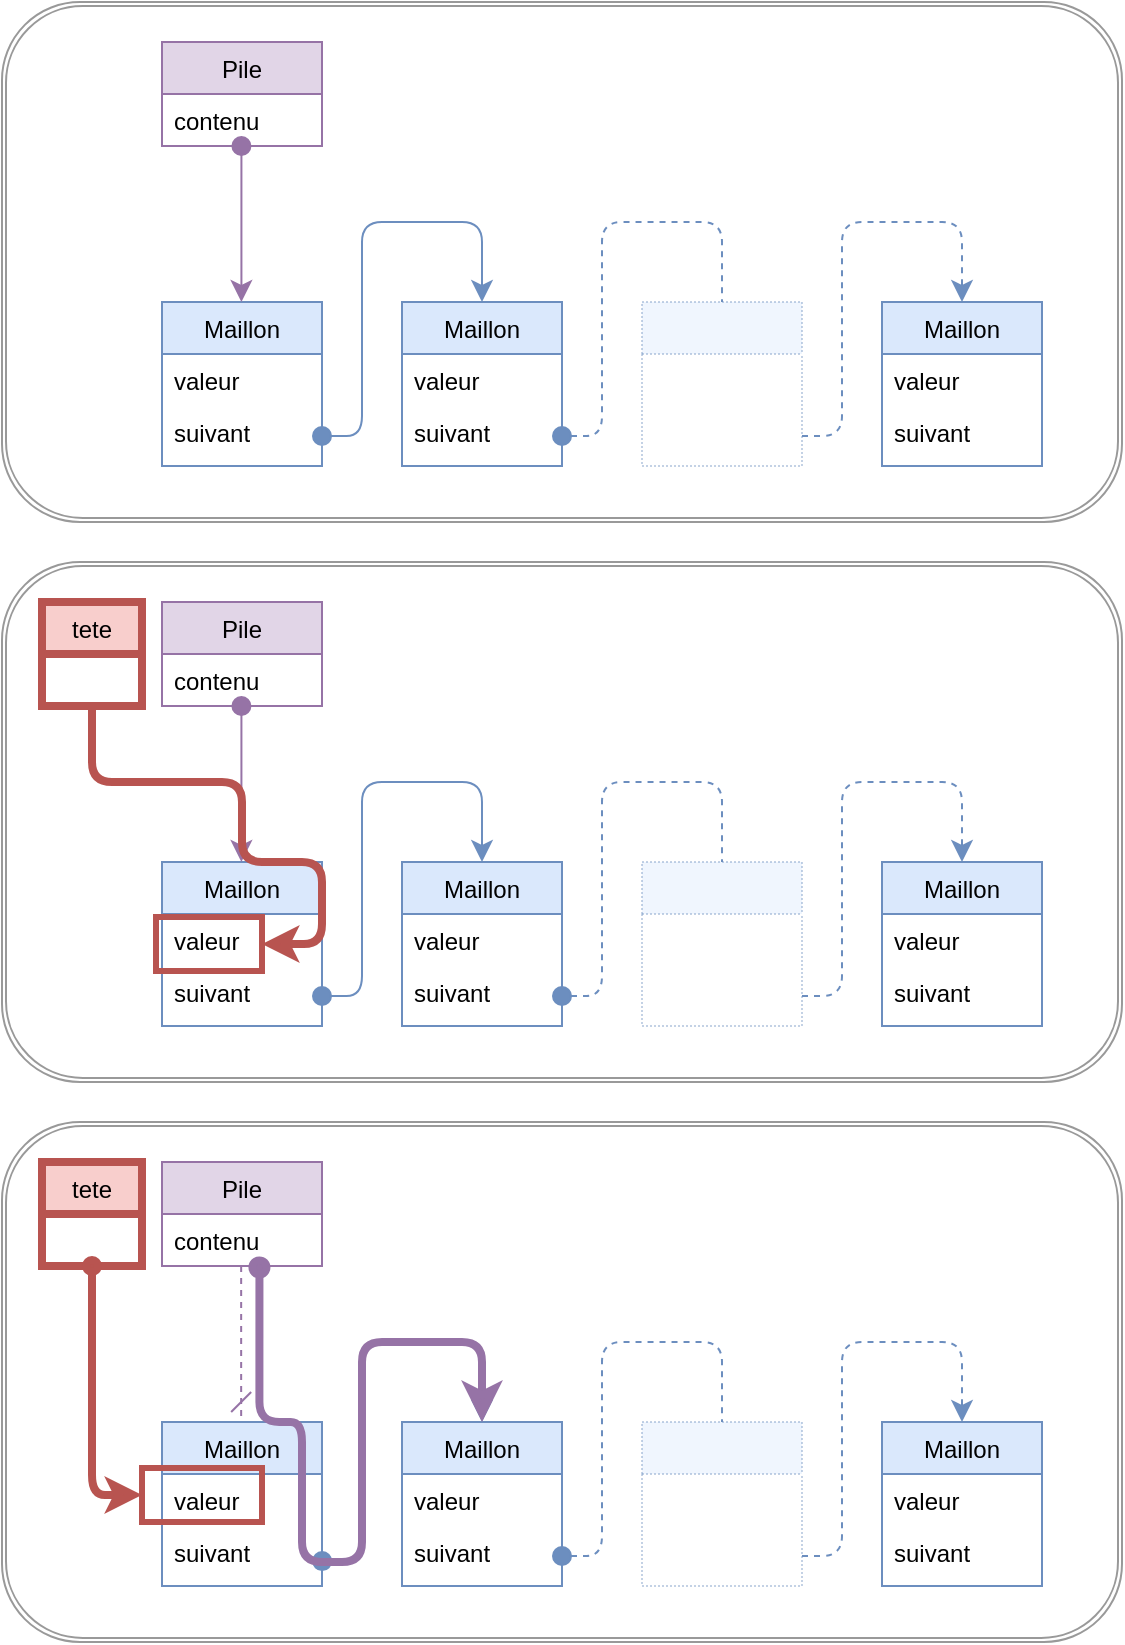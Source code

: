 <mxfile scale="4" border="0">
    <diagram id="FWAlGNCw6BGj7KkhiCSa" name="Page-1">
        <mxGraphModel dx="1532" dy="1580" grid="1" gridSize="10" guides="1" tooltips="1" connect="1" arrows="1" fold="1" page="1" pageScale="1" pageWidth="583" pageHeight="827" math="0" shadow="0">
            <root>
                <mxCell id="0"/>
                <mxCell id="1" parent="0"/>
                <mxCell id="146" value="" style="shape=ext;double=1;rounded=1;whiteSpace=wrap;html=1;strokeColor=#000000;strokeWidth=1;verticalAlign=middle;opacity=40;" parent="1" vertex="1">
                    <mxGeometry x="80" y="-20" width="560" height="260" as="geometry"/>
                </mxCell>
                <mxCell id="4" value="Maillon" style="swimlane;fontStyle=0;childLayout=stackLayout;horizontal=1;startSize=26;horizontalStack=0;resizeParent=1;resizeParentMax=0;resizeLast=0;collapsible=1;marginBottom=0;fillColor=#dae8fc;strokeColor=#6c8ebf;" parent="1" vertex="1">
                    <mxGeometry x="160" y="130" width="80" height="82" as="geometry"/>
                </mxCell>
                <mxCell id="5" value="valeur" style="text;strokeColor=none;fillColor=none;align=left;verticalAlign=top;spacingLeft=4;spacingRight=4;overflow=hidden;rotatable=0;points=[[0,0.5],[1,0.5]];portConstraint=eastwest;" parent="4" vertex="1">
                    <mxGeometry y="26" width="80" height="26" as="geometry"/>
                </mxCell>
                <mxCell id="6" value="suivant" style="text;strokeColor=none;fillColor=none;align=left;verticalAlign=top;spacingLeft=4;spacingRight=4;overflow=hidden;rotatable=0;points=[[0,0.5],[1,0.5]];portConstraint=eastwest;" parent="4" vertex="1">
                    <mxGeometry y="52" width="80" height="30" as="geometry"/>
                </mxCell>
                <mxCell id="10" value="Maillon" style="swimlane;fontStyle=0;childLayout=stackLayout;horizontal=1;startSize=26;horizontalStack=0;resizeParent=1;resizeParentMax=0;resizeLast=0;collapsible=1;marginBottom=0;fillColor=#dae8fc;strokeColor=#6c8ebf;" parent="1" vertex="1">
                    <mxGeometry x="280" y="130" width="80" height="82" as="geometry"/>
                </mxCell>
                <mxCell id="11" value="valeur" style="text;strokeColor=none;fillColor=none;align=left;verticalAlign=top;spacingLeft=4;spacingRight=4;overflow=hidden;rotatable=0;points=[[0,0.5],[1,0.5]];portConstraint=eastwest;" parent="10" vertex="1">
                    <mxGeometry y="26" width="80" height="26" as="geometry"/>
                </mxCell>
                <mxCell id="12" value="suivant" style="text;strokeColor=none;fillColor=none;align=left;verticalAlign=top;spacingLeft=4;spacingRight=4;overflow=hidden;rotatable=0;points=[[0,0.5],[1,0.5]];portConstraint=eastwest;" parent="10" vertex="1">
                    <mxGeometry y="52" width="80" height="30" as="geometry"/>
                </mxCell>
                <mxCell id="16" value="Maillon" style="swimlane;fontStyle=0;childLayout=stackLayout;horizontal=1;startSize=26;horizontalStack=0;resizeParent=1;resizeParentMax=0;resizeLast=0;collapsible=1;marginBottom=0;fillColor=#dae8fc;strokeColor=#6c8ebf;" parent="1" vertex="1">
                    <mxGeometry x="520" y="130" width="80" height="82" as="geometry"/>
                </mxCell>
                <mxCell id="17" value="valeur" style="text;strokeColor=none;fillColor=none;align=left;verticalAlign=top;spacingLeft=4;spacingRight=4;overflow=hidden;rotatable=0;points=[[0,0.5],[1,0.5]];portConstraint=eastwest;" parent="16" vertex="1">
                    <mxGeometry y="26" width="80" height="26" as="geometry"/>
                </mxCell>
                <mxCell id="18" value="suivant" style="text;strokeColor=none;fillColor=none;align=left;verticalAlign=top;spacingLeft=4;spacingRight=4;overflow=hidden;rotatable=0;points=[[0,0.5],[1,0.5]];portConstraint=eastwest;" parent="16" vertex="1">
                    <mxGeometry y="52" width="80" height="30" as="geometry"/>
                </mxCell>
                <mxCell id="22" style="edgeStyle=orthogonalEdgeStyle;html=1;exitX=1;exitY=0.5;exitDx=0;exitDy=0;entryX=0.5;entryY=0;entryDx=0;entryDy=0;startArrow=oval;startFill=1;startSize=9;endSize=8;fillColor=#dae8fc;strokeColor=#6c8ebf;" parent="1" source="6" target="10" edge="1">
                    <mxGeometry relative="1" as="geometry">
                        <Array as="points">
                            <mxPoint x="260" y="197"/>
                            <mxPoint x="260" y="90"/>
                            <mxPoint x="320" y="90"/>
                        </Array>
                    </mxGeometry>
                </mxCell>
                <mxCell id="24" style="edgeStyle=orthogonalEdgeStyle;html=1;exitX=1;exitY=0.5;exitDx=0;exitDy=0;entryX=0.5;entryY=0;entryDx=0;entryDy=0;startArrow=oval;startFill=1;startSize=9;endSize=8;endArrow=none;endFill=0;dashed=1;fillColor=#dae8fc;strokeColor=#6c8ebf;" parent="1" edge="1">
                    <mxGeometry relative="1" as="geometry">
                        <mxPoint x="360" y="197" as="sourcePoint"/>
                        <mxPoint x="440" y="130" as="targetPoint"/>
                        <Array as="points">
                            <mxPoint x="380" y="197"/>
                            <mxPoint x="380" y="90"/>
                            <mxPoint x="440" y="90"/>
                        </Array>
                    </mxGeometry>
                </mxCell>
                <mxCell id="25" style="edgeStyle=orthogonalEdgeStyle;html=1;exitX=1;exitY=0.5;exitDx=0;exitDy=0;entryX=0.5;entryY=0;entryDx=0;entryDy=0;startArrow=none;startFill=0;startSize=9;endSize=8;dashed=1;fillColor=#dae8fc;strokeColor=#6c8ebf;" parent="1" edge="1">
                    <mxGeometry relative="1" as="geometry">
                        <mxPoint x="480" y="197" as="sourcePoint"/>
                        <mxPoint x="560" y="130" as="targetPoint"/>
                        <Array as="points">
                            <mxPoint x="500" y="197"/>
                            <mxPoint x="500" y="90"/>
                            <mxPoint x="560" y="90"/>
                        </Array>
                    </mxGeometry>
                </mxCell>
                <mxCell id="26" value="Pile" style="swimlane;fontStyle=0;childLayout=stackLayout;horizontal=1;startSize=26;horizontalStack=0;resizeParent=1;resizeParentMax=0;resizeLast=0;collapsible=1;marginBottom=0;fillColor=#e1d5e7;strokeColor=#9673a6;" parent="1" vertex="1">
                    <mxGeometry x="160" width="80" height="52" as="geometry"/>
                </mxCell>
                <mxCell id="27" value="contenu" style="text;strokeColor=none;fillColor=none;align=left;verticalAlign=top;spacingLeft=4;spacingRight=4;overflow=hidden;rotatable=0;points=[[0,0.5],[1,0.5]];portConstraint=eastwest;" parent="26" vertex="1">
                    <mxGeometry y="26" width="80" height="26" as="geometry"/>
                </mxCell>
                <mxCell id="76" style="edgeStyle=orthogonalEdgeStyle;html=1;entryX=0.5;entryY=0;entryDx=0;entryDy=0;startArrow=oval;startFill=1;endArrow=classic;endFill=1;startSize=9;endSize=8;fillColor=#e1d5e7;strokeColor=#9673a6;strokeWidth=1;" parent="1" edge="1">
                    <mxGeometry relative="1" as="geometry">
                        <mxPoint x="199.71" y="52" as="sourcePoint"/>
                        <mxPoint x="199.71" y="130" as="targetPoint"/>
                    </mxGeometry>
                </mxCell>
                <mxCell id="80" value="" style="swimlane;fontStyle=0;childLayout=stackLayout;horizontal=1;startSize=26;horizontalStack=0;resizeParent=1;resizeParentMax=0;resizeLast=0;collapsible=1;marginBottom=0;fillColor=#dae8fc;strokeColor=#6c8ebf;dashed=1;dashPattern=1 1;opacity=40;" parent="1" vertex="1">
                    <mxGeometry x="400" y="130" width="80" height="82" as="geometry"/>
                </mxCell>
                <mxCell id="81" value=" " style="text;strokeColor=none;fillColor=none;align=left;verticalAlign=top;spacingLeft=4;spacingRight=4;overflow=hidden;rotatable=0;points=[[0,0.5],[1,0.5]];portConstraint=eastwest;" parent="80" vertex="1">
                    <mxGeometry y="26" width="80" height="26" as="geometry"/>
                </mxCell>
                <mxCell id="82" value=" " style="text;strokeColor=none;fillColor=none;align=left;verticalAlign=top;spacingLeft=4;spacingRight=4;overflow=hidden;rotatable=0;points=[[0,0.5],[1,0.5]];portConstraint=eastwest;" parent="80" vertex="1">
                    <mxGeometry y="52" width="80" height="30" as="geometry"/>
                </mxCell>
                <mxCell id="148" value="" style="shape=ext;double=1;rounded=1;whiteSpace=wrap;html=1;strokeColor=#000000;strokeWidth=1;verticalAlign=middle;opacity=40;" parent="1" vertex="1">
                    <mxGeometry x="80" y="260" width="560" height="260" as="geometry"/>
                </mxCell>
                <mxCell id="149" value="Maillon" style="swimlane;fontStyle=0;childLayout=stackLayout;horizontal=1;startSize=26;horizontalStack=0;resizeParent=1;resizeParentMax=0;resizeLast=0;collapsible=1;marginBottom=0;fillColor=#dae8fc;strokeColor=#6c8ebf;" parent="1" vertex="1">
                    <mxGeometry x="160" y="410" width="80" height="82" as="geometry"/>
                </mxCell>
                <mxCell id="150" value="valeur" style="text;strokeColor=none;fillColor=none;align=left;verticalAlign=top;spacingLeft=4;spacingRight=4;overflow=hidden;rotatable=0;points=[[0,0.5],[1,0.5]];portConstraint=eastwest;" parent="149" vertex="1">
                    <mxGeometry y="26" width="80" height="26" as="geometry"/>
                </mxCell>
                <mxCell id="151" value="suivant" style="text;strokeColor=none;fillColor=none;align=left;verticalAlign=top;spacingLeft=4;spacingRight=4;overflow=hidden;rotatable=0;points=[[0,0.5],[1,0.5]];portConstraint=eastwest;" parent="149" vertex="1">
                    <mxGeometry y="52" width="80" height="30" as="geometry"/>
                </mxCell>
                <mxCell id="152" value="Maillon" style="swimlane;fontStyle=0;childLayout=stackLayout;horizontal=1;startSize=26;horizontalStack=0;resizeParent=1;resizeParentMax=0;resizeLast=0;collapsible=1;marginBottom=0;fillColor=#dae8fc;strokeColor=#6c8ebf;" parent="1" vertex="1">
                    <mxGeometry x="280" y="410" width="80" height="82" as="geometry"/>
                </mxCell>
                <mxCell id="153" value="valeur" style="text;strokeColor=none;fillColor=none;align=left;verticalAlign=top;spacingLeft=4;spacingRight=4;overflow=hidden;rotatable=0;points=[[0,0.5],[1,0.5]];portConstraint=eastwest;" parent="152" vertex="1">
                    <mxGeometry y="26" width="80" height="26" as="geometry"/>
                </mxCell>
                <mxCell id="154" value="suivant" style="text;strokeColor=none;fillColor=none;align=left;verticalAlign=top;spacingLeft=4;spacingRight=4;overflow=hidden;rotatable=0;points=[[0,0.5],[1,0.5]];portConstraint=eastwest;" parent="152" vertex="1">
                    <mxGeometry y="52" width="80" height="30" as="geometry"/>
                </mxCell>
                <mxCell id="155" value="Maillon" style="swimlane;fontStyle=0;childLayout=stackLayout;horizontal=1;startSize=26;horizontalStack=0;resizeParent=1;resizeParentMax=0;resizeLast=0;collapsible=1;marginBottom=0;fillColor=#dae8fc;strokeColor=#6c8ebf;" parent="1" vertex="1">
                    <mxGeometry x="520" y="410" width="80" height="82" as="geometry"/>
                </mxCell>
                <mxCell id="156" value="valeur" style="text;strokeColor=none;fillColor=none;align=left;verticalAlign=top;spacingLeft=4;spacingRight=4;overflow=hidden;rotatable=0;points=[[0,0.5],[1,0.5]];portConstraint=eastwest;" parent="155" vertex="1">
                    <mxGeometry y="26" width="80" height="26" as="geometry"/>
                </mxCell>
                <mxCell id="157" value="suivant" style="text;strokeColor=none;fillColor=none;align=left;verticalAlign=top;spacingLeft=4;spacingRight=4;overflow=hidden;rotatable=0;points=[[0,0.5],[1,0.5]];portConstraint=eastwest;" parent="155" vertex="1">
                    <mxGeometry y="52" width="80" height="30" as="geometry"/>
                </mxCell>
                <mxCell id="158" style="edgeStyle=orthogonalEdgeStyle;html=1;entryX=0.5;entryY=0;entryDx=0;entryDy=0;startArrow=oval;startFill=1;startSize=9;endSize=8;fillColor=#dae8fc;strokeColor=#6c8ebf;exitX=1.001;exitY=0.585;exitDx=0;exitDy=0;exitPerimeter=0;" parent="1" source="151" target="152" edge="1">
                    <mxGeometry relative="1" as="geometry">
                        <Array as="points">
                            <mxPoint x="260" y="480"/>
                            <mxPoint x="260" y="370"/>
                            <mxPoint x="320" y="370"/>
                        </Array>
                        <mxPoint x="240" y="477" as="sourcePoint"/>
                    </mxGeometry>
                </mxCell>
                <mxCell id="159" style="edgeStyle=orthogonalEdgeStyle;html=1;exitX=1;exitY=0.5;exitDx=0;exitDy=0;entryX=0.5;entryY=0;entryDx=0;entryDy=0;startArrow=oval;startFill=1;startSize=9;endSize=8;endArrow=none;endFill=0;dashed=1;fillColor=#dae8fc;strokeColor=#6c8ebf;" parent="1" edge="1">
                    <mxGeometry relative="1" as="geometry">
                        <mxPoint x="360" y="477" as="sourcePoint"/>
                        <mxPoint x="440" y="410" as="targetPoint"/>
                        <Array as="points">
                            <mxPoint x="380" y="477"/>
                            <mxPoint x="380" y="370"/>
                            <mxPoint x="440" y="370"/>
                        </Array>
                    </mxGeometry>
                </mxCell>
                <mxCell id="160" style="edgeStyle=orthogonalEdgeStyle;html=1;exitX=1;exitY=0.5;exitDx=0;exitDy=0;entryX=0.5;entryY=0;entryDx=0;entryDy=0;startArrow=none;startFill=0;startSize=9;endSize=8;dashed=1;fillColor=#dae8fc;strokeColor=#6c8ebf;" parent="1" edge="1">
                    <mxGeometry relative="1" as="geometry">
                        <mxPoint x="480" y="477" as="sourcePoint"/>
                        <mxPoint x="560" y="410" as="targetPoint"/>
                        <Array as="points">
                            <mxPoint x="500" y="477"/>
                            <mxPoint x="500" y="370"/>
                            <mxPoint x="560" y="370"/>
                        </Array>
                    </mxGeometry>
                </mxCell>
                <mxCell id="161" value="Pile" style="swimlane;fontStyle=0;childLayout=stackLayout;horizontal=1;startSize=26;horizontalStack=0;resizeParent=1;resizeParentMax=0;resizeLast=0;collapsible=1;marginBottom=0;fillColor=#e1d5e7;strokeColor=#9673a6;" parent="1" vertex="1">
                    <mxGeometry x="160" y="280" width="80" height="52" as="geometry"/>
                </mxCell>
                <mxCell id="162" value="contenu" style="text;strokeColor=none;fillColor=none;align=left;verticalAlign=top;spacingLeft=4;spacingRight=4;overflow=hidden;rotatable=0;points=[[0,0.5],[1,0.5]];portConstraint=eastwest;" parent="161" vertex="1">
                    <mxGeometry y="26" width="80" height="26" as="geometry"/>
                </mxCell>
                <mxCell id="163" style="edgeStyle=orthogonalEdgeStyle;html=1;startArrow=oval;startFill=1;endArrow=classic;endFill=1;startSize=7;endSize=8;fillColor=#e1d5e7;strokeColor=#9673a6;strokeWidth=4;entryX=0.5;entryY=0;entryDx=0;entryDy=0;exitX=0.609;exitY=1.027;exitDx=0;exitDy=0;exitPerimeter=0;" parent="1" edge="1" target="152" source="162">
                    <mxGeometry relative="1" as="geometry">
                        <mxPoint x="220" y="332" as="sourcePoint"/>
                        <mxPoint x="310" y="370" as="targetPoint"/>
                        <Array as="points">
                            <mxPoint x="209" y="410"/>
                            <mxPoint x="230" y="410"/>
                            <mxPoint x="230" y="480"/>
                            <mxPoint x="260" y="480"/>
                            <mxPoint x="260" y="370"/>
                            <mxPoint x="320" y="370"/>
                        </Array>
                    </mxGeometry>
                </mxCell>
                <mxCell id="164" value="" style="swimlane;fontStyle=0;childLayout=stackLayout;horizontal=1;startSize=26;horizontalStack=0;resizeParent=1;resizeParentMax=0;resizeLast=0;collapsible=1;marginBottom=0;fillColor=#dae8fc;strokeColor=#6c8ebf;dashed=1;dashPattern=1 1;opacity=40;" parent="1" vertex="1">
                    <mxGeometry x="400" y="410" width="80" height="82" as="geometry"/>
                </mxCell>
                <mxCell id="165" value=" " style="text;strokeColor=none;fillColor=none;align=left;verticalAlign=top;spacingLeft=4;spacingRight=4;overflow=hidden;rotatable=0;points=[[0,0.5],[1,0.5]];portConstraint=eastwest;" parent="164" vertex="1">
                    <mxGeometry y="26" width="80" height="26" as="geometry"/>
                </mxCell>
                <mxCell id="166" value=" " style="text;strokeColor=none;fillColor=none;align=left;verticalAlign=top;spacingLeft=4;spacingRight=4;overflow=hidden;rotatable=0;points=[[0,0.5],[1,0.5]];portConstraint=eastwest;" parent="164" vertex="1">
                    <mxGeometry y="52" width="80" height="30" as="geometry"/>
                </mxCell>
                <mxCell id="167" value="tete" style="swimlane;fontStyle=0;childLayout=stackLayout;horizontal=1;startSize=26;horizontalStack=0;resizeParent=1;resizeParentMax=0;resizeLast=0;collapsible=1;marginBottom=0;fillColor=#f8cecc;strokeColor=#b85450;strokeWidth=4;" vertex="1" parent="1">
                    <mxGeometry x="100" width="50" height="52" as="geometry"/>
                </mxCell>
                <mxCell id="168" value="" style="rounded=0;whiteSpace=wrap;html=1;strokeColor=#b85450;fillColor=none;strokeWidth=3;" vertex="1" parent="1">
                    <mxGeometry x="157" y="157.5" width="53" height="27" as="geometry"/>
                </mxCell>
                <mxCell id="171" value="" style="shape=ext;double=1;rounded=1;whiteSpace=wrap;html=1;strokeColor=#000000;strokeWidth=1;verticalAlign=middle;opacity=40;" vertex="1" parent="1">
                    <mxGeometry x="80" y="-300" width="560" height="260" as="geometry"/>
                </mxCell>
                <mxCell id="172" value="Maillon" style="swimlane;fontStyle=0;childLayout=stackLayout;horizontal=1;startSize=26;horizontalStack=0;resizeParent=1;resizeParentMax=0;resizeLast=0;collapsible=1;marginBottom=0;fillColor=#dae8fc;strokeColor=#6c8ebf;" vertex="1" parent="1">
                    <mxGeometry x="160" y="-150" width="80" height="82" as="geometry"/>
                </mxCell>
                <mxCell id="173" value="valeur" style="text;strokeColor=none;fillColor=none;align=left;verticalAlign=top;spacingLeft=4;spacingRight=4;overflow=hidden;rotatable=0;points=[[0,0.5],[1,0.5]];portConstraint=eastwest;" vertex="1" parent="172">
                    <mxGeometry y="26" width="80" height="26" as="geometry"/>
                </mxCell>
                <mxCell id="174" value="suivant" style="text;strokeColor=none;fillColor=none;align=left;verticalAlign=top;spacingLeft=4;spacingRight=4;overflow=hidden;rotatable=0;points=[[0,0.5],[1,0.5]];portConstraint=eastwest;" vertex="1" parent="172">
                    <mxGeometry y="52" width="80" height="30" as="geometry"/>
                </mxCell>
                <mxCell id="175" value="Maillon" style="swimlane;fontStyle=0;childLayout=stackLayout;horizontal=1;startSize=26;horizontalStack=0;resizeParent=1;resizeParentMax=0;resizeLast=0;collapsible=1;marginBottom=0;fillColor=#dae8fc;strokeColor=#6c8ebf;" vertex="1" parent="1">
                    <mxGeometry x="280" y="-150" width="80" height="82" as="geometry"/>
                </mxCell>
                <mxCell id="176" value="valeur" style="text;strokeColor=none;fillColor=none;align=left;verticalAlign=top;spacingLeft=4;spacingRight=4;overflow=hidden;rotatable=0;points=[[0,0.5],[1,0.5]];portConstraint=eastwest;" vertex="1" parent="175">
                    <mxGeometry y="26" width="80" height="26" as="geometry"/>
                </mxCell>
                <mxCell id="177" value="suivant" style="text;strokeColor=none;fillColor=none;align=left;verticalAlign=top;spacingLeft=4;spacingRight=4;overflow=hidden;rotatable=0;points=[[0,0.5],[1,0.5]];portConstraint=eastwest;" vertex="1" parent="175">
                    <mxGeometry y="52" width="80" height="30" as="geometry"/>
                </mxCell>
                <mxCell id="178" value="Maillon" style="swimlane;fontStyle=0;childLayout=stackLayout;horizontal=1;startSize=26;horizontalStack=0;resizeParent=1;resizeParentMax=0;resizeLast=0;collapsible=1;marginBottom=0;fillColor=#dae8fc;strokeColor=#6c8ebf;" vertex="1" parent="1">
                    <mxGeometry x="520" y="-150" width="80" height="82" as="geometry"/>
                </mxCell>
                <mxCell id="179" value="valeur" style="text;strokeColor=none;fillColor=none;align=left;verticalAlign=top;spacingLeft=4;spacingRight=4;overflow=hidden;rotatable=0;points=[[0,0.5],[1,0.5]];portConstraint=eastwest;" vertex="1" parent="178">
                    <mxGeometry y="26" width="80" height="26" as="geometry"/>
                </mxCell>
                <mxCell id="180" value="suivant" style="text;strokeColor=none;fillColor=none;align=left;verticalAlign=top;spacingLeft=4;spacingRight=4;overflow=hidden;rotatable=0;points=[[0,0.5],[1,0.5]];portConstraint=eastwest;" vertex="1" parent="178">
                    <mxGeometry y="52" width="80" height="30" as="geometry"/>
                </mxCell>
                <mxCell id="181" style="edgeStyle=orthogonalEdgeStyle;html=1;exitX=1;exitY=0.5;exitDx=0;exitDy=0;entryX=0.5;entryY=0;entryDx=0;entryDy=0;startArrow=oval;startFill=1;startSize=9;endSize=8;fillColor=#dae8fc;strokeColor=#6c8ebf;" edge="1" parent="1" source="174" target="175">
                    <mxGeometry relative="1" as="geometry">
                        <Array as="points">
                            <mxPoint x="260" y="-83"/>
                            <mxPoint x="260" y="-190"/>
                            <mxPoint x="320" y="-190"/>
                        </Array>
                    </mxGeometry>
                </mxCell>
                <mxCell id="182" style="edgeStyle=orthogonalEdgeStyle;html=1;exitX=1;exitY=0.5;exitDx=0;exitDy=0;entryX=0.5;entryY=0;entryDx=0;entryDy=0;startArrow=oval;startFill=1;startSize=9;endSize=8;endArrow=none;endFill=0;dashed=1;fillColor=#dae8fc;strokeColor=#6c8ebf;" edge="1" parent="1">
                    <mxGeometry relative="1" as="geometry">
                        <mxPoint x="360" y="-83" as="sourcePoint"/>
                        <mxPoint x="440" y="-150" as="targetPoint"/>
                        <Array as="points">
                            <mxPoint x="380" y="-83"/>
                            <mxPoint x="380" y="-190"/>
                            <mxPoint x="440" y="-190"/>
                        </Array>
                    </mxGeometry>
                </mxCell>
                <mxCell id="183" style="edgeStyle=orthogonalEdgeStyle;html=1;exitX=1;exitY=0.5;exitDx=0;exitDy=0;entryX=0.5;entryY=0;entryDx=0;entryDy=0;startArrow=none;startFill=0;startSize=9;endSize=8;dashed=1;fillColor=#dae8fc;strokeColor=#6c8ebf;" edge="1" parent="1">
                    <mxGeometry relative="1" as="geometry">
                        <mxPoint x="480" y="-83" as="sourcePoint"/>
                        <mxPoint x="560" y="-150" as="targetPoint"/>
                        <Array as="points">
                            <mxPoint x="500" y="-83"/>
                            <mxPoint x="500" y="-190"/>
                            <mxPoint x="560" y="-190"/>
                        </Array>
                    </mxGeometry>
                </mxCell>
                <mxCell id="184" value="Pile" style="swimlane;fontStyle=0;childLayout=stackLayout;horizontal=1;startSize=26;horizontalStack=0;resizeParent=1;resizeParentMax=0;resizeLast=0;collapsible=1;marginBottom=0;fillColor=#e1d5e7;strokeColor=#9673a6;" vertex="1" parent="1">
                    <mxGeometry x="160" y="-280" width="80" height="52" as="geometry"/>
                </mxCell>
                <mxCell id="185" value="contenu" style="text;strokeColor=none;fillColor=none;align=left;verticalAlign=top;spacingLeft=4;spacingRight=4;overflow=hidden;rotatable=0;points=[[0,0.5],[1,0.5]];portConstraint=eastwest;" vertex="1" parent="184">
                    <mxGeometry y="26" width="80" height="26" as="geometry"/>
                </mxCell>
                <mxCell id="186" style="edgeStyle=orthogonalEdgeStyle;html=1;entryX=0.5;entryY=0;entryDx=0;entryDy=0;startArrow=oval;startFill=1;endArrow=classic;endFill=1;startSize=9;endSize=8;fillColor=#e1d5e7;strokeColor=#9673a6;strokeWidth=1;" edge="1" parent="1">
                    <mxGeometry relative="1" as="geometry">
                        <mxPoint x="199.71" y="-228" as="sourcePoint"/>
                        <mxPoint x="199.71" y="-150" as="targetPoint"/>
                    </mxGeometry>
                </mxCell>
                <mxCell id="187" value="" style="swimlane;fontStyle=0;childLayout=stackLayout;horizontal=1;startSize=26;horizontalStack=0;resizeParent=1;resizeParentMax=0;resizeLast=0;collapsible=1;marginBottom=0;fillColor=#dae8fc;strokeColor=#6c8ebf;dashed=1;dashPattern=1 1;opacity=40;" vertex="1" parent="1">
                    <mxGeometry x="400" y="-150" width="80" height="82" as="geometry"/>
                </mxCell>
                <mxCell id="188" value=" " style="text;strokeColor=none;fillColor=none;align=left;verticalAlign=top;spacingLeft=4;spacingRight=4;overflow=hidden;rotatable=0;points=[[0,0.5],[1,0.5]];portConstraint=eastwest;" vertex="1" parent="187">
                    <mxGeometry y="26" width="80" height="26" as="geometry"/>
                </mxCell>
                <mxCell id="189" value=" " style="text;strokeColor=none;fillColor=none;align=left;verticalAlign=top;spacingLeft=4;spacingRight=4;overflow=hidden;rotatable=0;points=[[0,0.5],[1,0.5]];portConstraint=eastwest;" vertex="1" parent="187">
                    <mxGeometry y="52" width="80" height="30" as="geometry"/>
                </mxCell>
                <mxCell id="210" value="tete" style="swimlane;fontStyle=0;childLayout=stackLayout;horizontal=1;startSize=26;horizontalStack=0;resizeParent=1;resizeParentMax=0;resizeLast=0;collapsible=1;marginBottom=0;fillColor=#f8cecc;strokeColor=#b85450;strokeWidth=4;" vertex="1" parent="1">
                    <mxGeometry x="100" y="280" width="50" height="52" as="geometry"/>
                </mxCell>
                <mxCell id="211" value="" style="rounded=0;whiteSpace=wrap;html=1;strokeColor=#b85450;fillColor=none;strokeWidth=3;" vertex="1" parent="1">
                    <mxGeometry x="150" y="433" width="60" height="27" as="geometry"/>
                </mxCell>
                <mxCell id="212" style="edgeStyle=orthogonalEdgeStyle;html=1;entryX=0;entryY=0.5;entryDx=0;entryDy=0;strokeWidth=4;fillColor=#f8cecc;strokeColor=#b85450;sourcePerimeterSpacing=0;startArrow=oval;startFill=1;exitX=0.5;exitY=1;exitDx=0;exitDy=0;" edge="1" parent="1" source="210" target="211">
                    <mxGeometry relative="1" as="geometry">
                        <mxPoint x="110" y="447" as="sourcePoint"/>
                        <Array as="points">
                            <mxPoint x="125" y="446"/>
                        </Array>
                    </mxGeometry>
                </mxCell>
                <mxCell id="214" style="edgeStyle=orthogonalEdgeStyle;html=1;entryX=0.5;entryY=0;entryDx=0;entryDy=0;startArrow=none;startFill=0;endArrow=dash;endFill=0;startSize=9;endSize=8;fillColor=#e1d5e7;strokeColor=#9673a6;strokeWidth=1;dashed=1;" edge="1" parent="1">
                    <mxGeometry relative="1" as="geometry">
                        <mxPoint x="199.58" y="332" as="sourcePoint"/>
                        <mxPoint x="199.58" y="410" as="targetPoint"/>
                    </mxGeometry>
                </mxCell>
                <mxCell id="215" style="edgeStyle=orthogonalEdgeStyle;html=1;strokeWidth=4;fillColor=#f8cecc;strokeColor=#b85450;sourcePerimeterSpacing=0;startArrow=none;startFill=0;entryX=1;entryY=0.5;entryDx=0;entryDy=0;exitX=0.5;exitY=1;exitDx=0;exitDy=0;" edge="1" parent="1" source="167" target="168">
                    <mxGeometry relative="1" as="geometry">
                        <mxPoint x="130" y="50" as="sourcePoint"/>
                        <mxPoint x="175" y="108" as="targetPoint"/>
                        <Array as="points">
                            <mxPoint x="125" y="90"/>
                            <mxPoint x="200" y="90"/>
                            <mxPoint x="200" y="130"/>
                            <mxPoint x="240" y="130"/>
                            <mxPoint x="240" y="171"/>
                        </Array>
                    </mxGeometry>
                </mxCell>
            </root>
        </mxGraphModel>
    </diagram>
</mxfile>